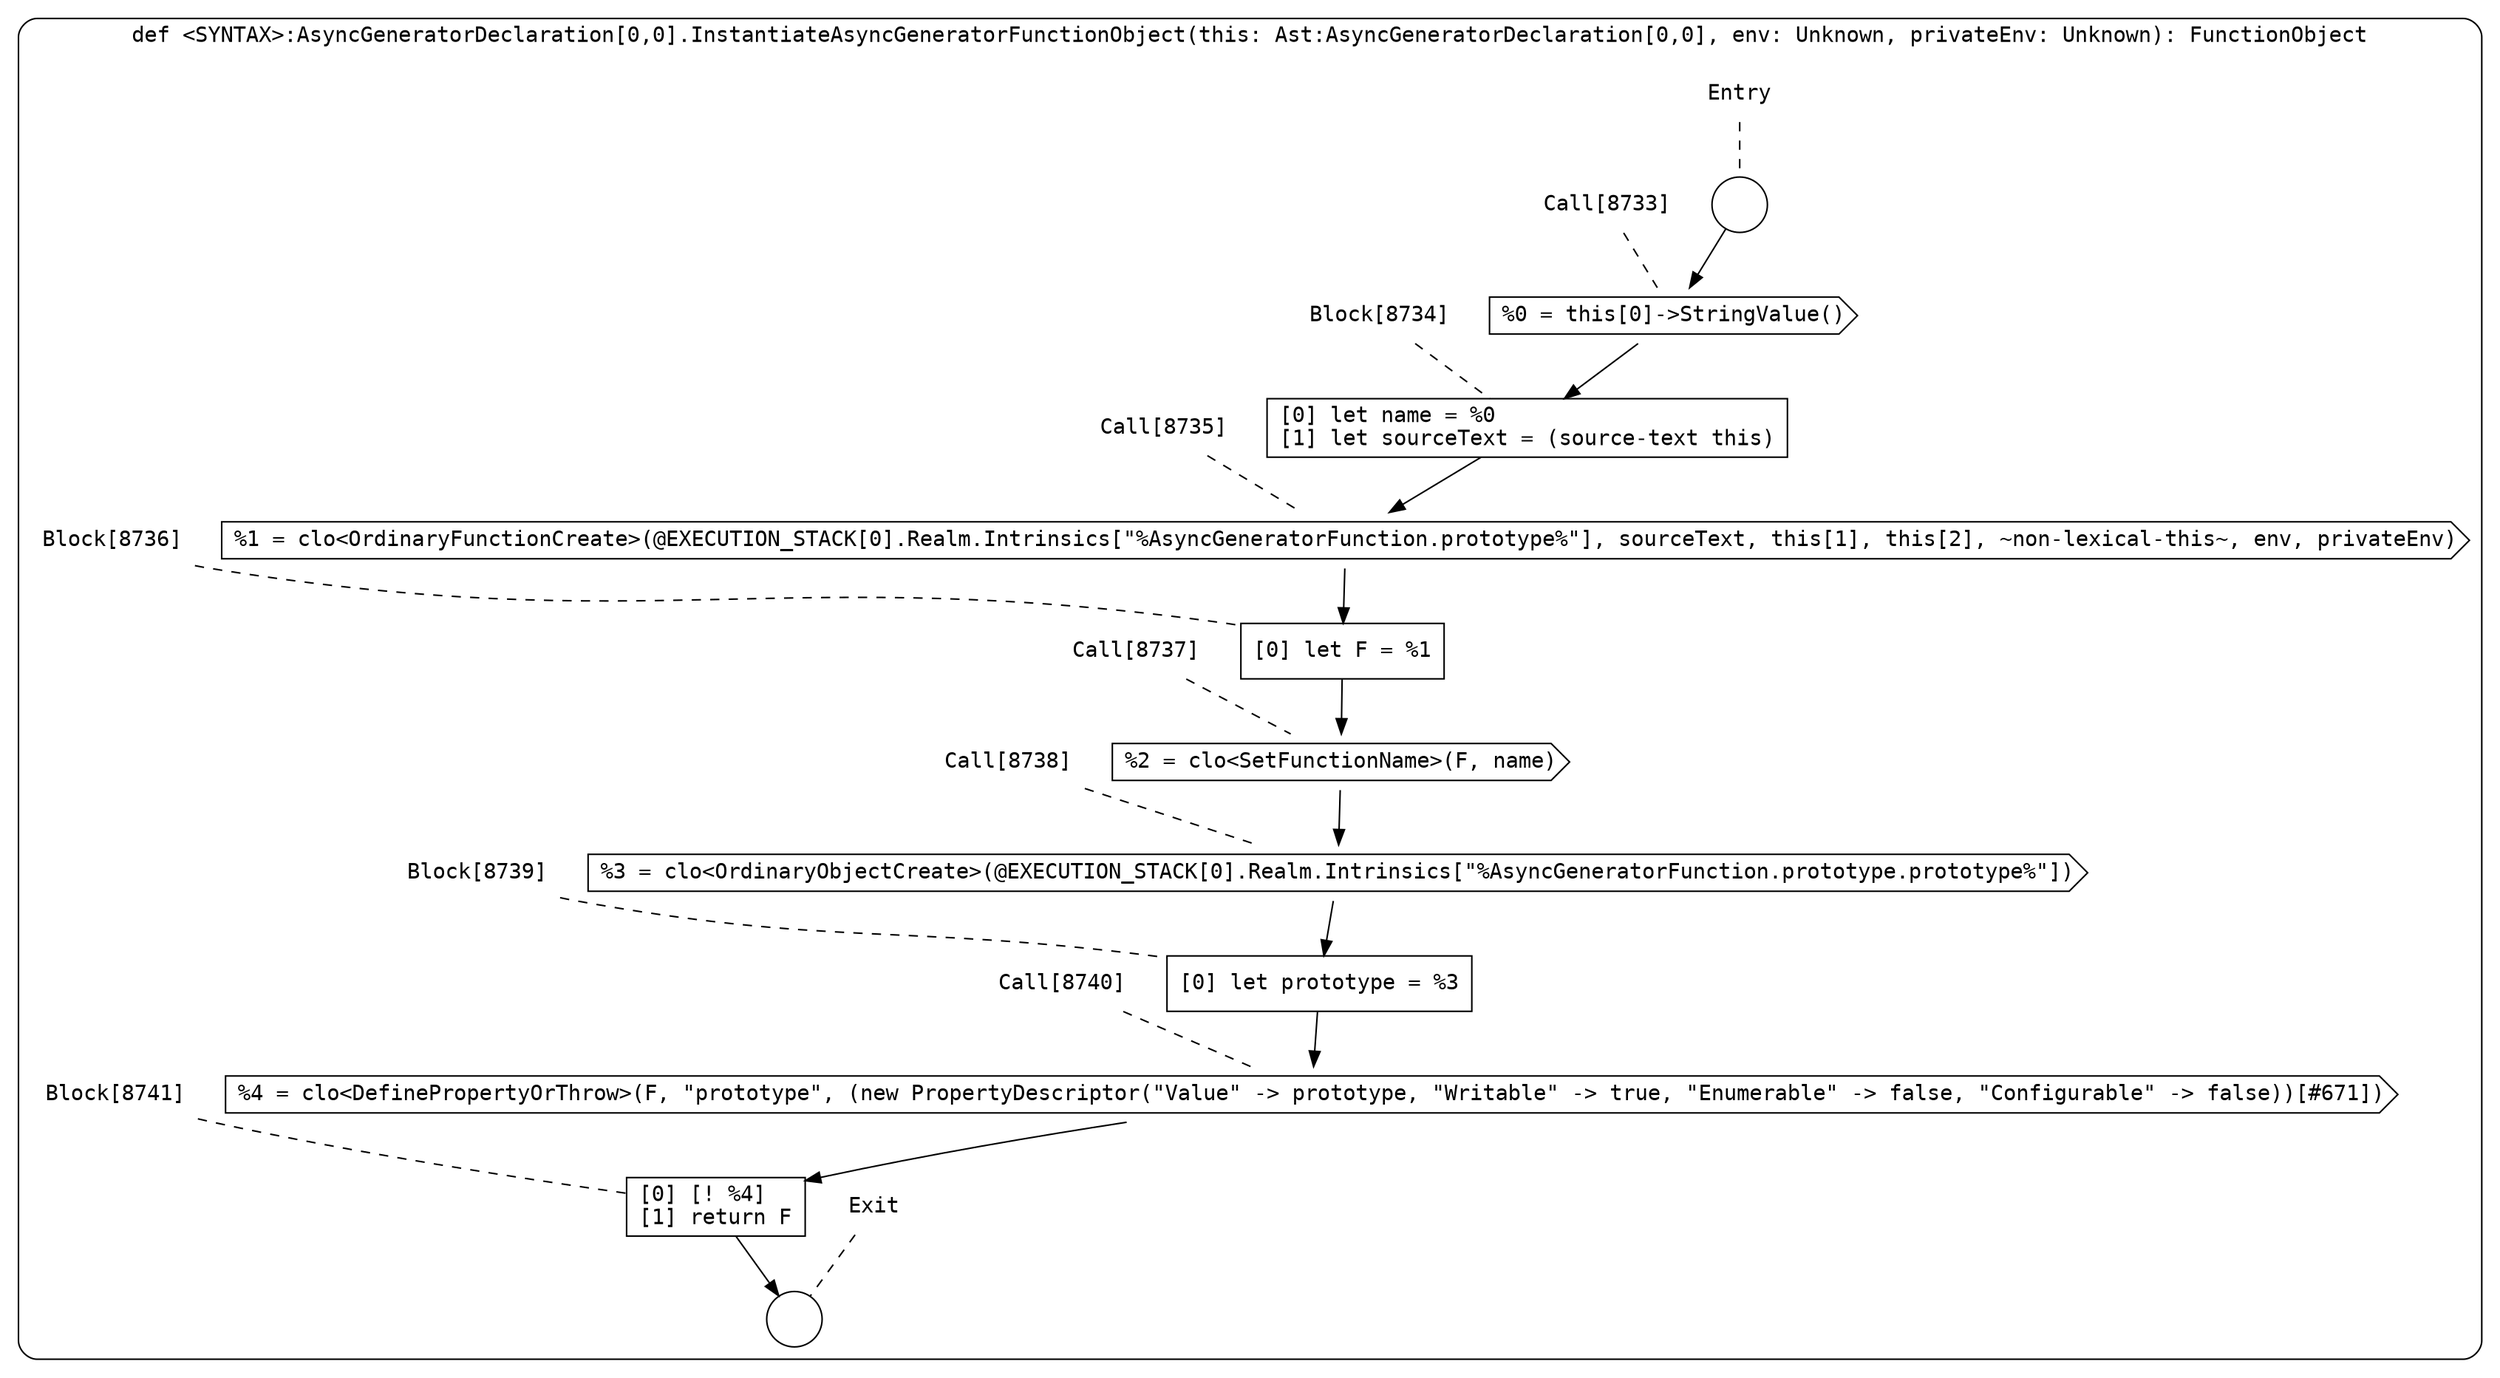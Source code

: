 digraph {
  graph [fontname = "Consolas"]
  node [fontname = "Consolas"]
  edge [fontname = "Consolas"]
  subgraph cluster1611 {
    label = "def <SYNTAX>:AsyncGeneratorDeclaration[0,0].InstantiateAsyncGeneratorFunctionObject(this: Ast:AsyncGeneratorDeclaration[0,0], env: Unknown, privateEnv: Unknown): FunctionObject"
    style = rounded
    cluster1611_entry_name [shape=none, label=<<font color="black">Entry</font>>]
    cluster1611_entry_name -> cluster1611_entry [arrowhead=none, color="black", style=dashed]
    cluster1611_entry [shape=circle label=" " color="black" fillcolor="white" style=filled]
    cluster1611_entry -> node8733 [color="black"]
    cluster1611_exit_name [shape=none, label=<<font color="black">Exit</font>>]
    cluster1611_exit_name -> cluster1611_exit [arrowhead=none, color="black", style=dashed]
    cluster1611_exit [shape=circle label=" " color="black" fillcolor="white" style=filled]
    node8733_name [shape=none, label=<<font color="black">Call[8733]</font>>]
    node8733_name -> node8733 [arrowhead=none, color="black", style=dashed]
    node8733 [shape=cds, label=<<font color="black">%0 = this[0]-&gt;StringValue()</font>> color="black" fillcolor="white", style=filled]
    node8733 -> node8734 [color="black"]
    node8734_name [shape=none, label=<<font color="black">Block[8734]</font>>]
    node8734_name -> node8734 [arrowhead=none, color="black", style=dashed]
    node8734 [shape=box, label=<<font color="black">[0] let name = %0<BR ALIGN="LEFT"/>[1] let sourceText = (source-text this)<BR ALIGN="LEFT"/></font>> color="black" fillcolor="white", style=filled]
    node8734 -> node8735 [color="black"]
    node8735_name [shape=none, label=<<font color="black">Call[8735]</font>>]
    node8735_name -> node8735 [arrowhead=none, color="black", style=dashed]
    node8735 [shape=cds, label=<<font color="black">%1 = clo&lt;OrdinaryFunctionCreate&gt;(@EXECUTION_STACK[0].Realm.Intrinsics[&quot;%AsyncGeneratorFunction.prototype%&quot;], sourceText, this[1], this[2], ~non-lexical-this~, env, privateEnv)</font>> color="black" fillcolor="white", style=filled]
    node8735 -> node8736 [color="black"]
    node8736_name [shape=none, label=<<font color="black">Block[8736]</font>>]
    node8736_name -> node8736 [arrowhead=none, color="black", style=dashed]
    node8736 [shape=box, label=<<font color="black">[0] let F = %1<BR ALIGN="LEFT"/></font>> color="black" fillcolor="white", style=filled]
    node8736 -> node8737 [color="black"]
    node8737_name [shape=none, label=<<font color="black">Call[8737]</font>>]
    node8737_name -> node8737 [arrowhead=none, color="black", style=dashed]
    node8737 [shape=cds, label=<<font color="black">%2 = clo&lt;SetFunctionName&gt;(F, name)</font>> color="black" fillcolor="white", style=filled]
    node8737 -> node8738 [color="black"]
    node8738_name [shape=none, label=<<font color="black">Call[8738]</font>>]
    node8738_name -> node8738 [arrowhead=none, color="black", style=dashed]
    node8738 [shape=cds, label=<<font color="black">%3 = clo&lt;OrdinaryObjectCreate&gt;(@EXECUTION_STACK[0].Realm.Intrinsics[&quot;%AsyncGeneratorFunction.prototype.prototype%&quot;])</font>> color="black" fillcolor="white", style=filled]
    node8738 -> node8739 [color="black"]
    node8739_name [shape=none, label=<<font color="black">Block[8739]</font>>]
    node8739_name -> node8739 [arrowhead=none, color="black", style=dashed]
    node8739 [shape=box, label=<<font color="black">[0] let prototype = %3<BR ALIGN="LEFT"/></font>> color="black" fillcolor="white", style=filled]
    node8739 -> node8740 [color="black"]
    node8740_name [shape=none, label=<<font color="black">Call[8740]</font>>]
    node8740_name -> node8740 [arrowhead=none, color="black", style=dashed]
    node8740 [shape=cds, label=<<font color="black">%4 = clo&lt;DefinePropertyOrThrow&gt;(F, &quot;prototype&quot;, (new PropertyDescriptor(&quot;Value&quot; -&gt; prototype, &quot;Writable&quot; -&gt; true, &quot;Enumerable&quot; -&gt; false, &quot;Configurable&quot; -&gt; false))[#671])</font>> color="black" fillcolor="white", style=filled]
    node8740 -> node8741 [color="black"]
    node8741_name [shape=none, label=<<font color="black">Block[8741]</font>>]
    node8741_name -> node8741 [arrowhead=none, color="black", style=dashed]
    node8741 [shape=box, label=<<font color="black">[0] [! %4]<BR ALIGN="LEFT"/>[1] return F<BR ALIGN="LEFT"/></font>> color="black" fillcolor="white", style=filled]
    node8741 -> cluster1611_exit [color="black"]
  }
}